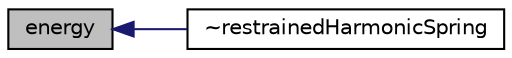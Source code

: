 digraph "energy"
{
  bgcolor="transparent";
  edge [fontname="Helvetica",fontsize="10",labelfontname="Helvetica",labelfontsize="10"];
  node [fontname="Helvetica",fontsize="10",shape=record];
  rankdir="LR";
  Node1 [label="energy",height=0.2,width=0.4,color="black", fillcolor="grey75", style="filled", fontcolor="black"];
  Node1 -> Node2 [dir="back",color="midnightblue",fontsize="10",style="solid",fontname="Helvetica"];
  Node2 [label="~restrainedHarmonicSpring",height=0.2,width=0.4,color="black",URL="$a02225.html#a2ec96242e0988ebfacffb3a4300b5084",tooltip="Destructor. "];
}

